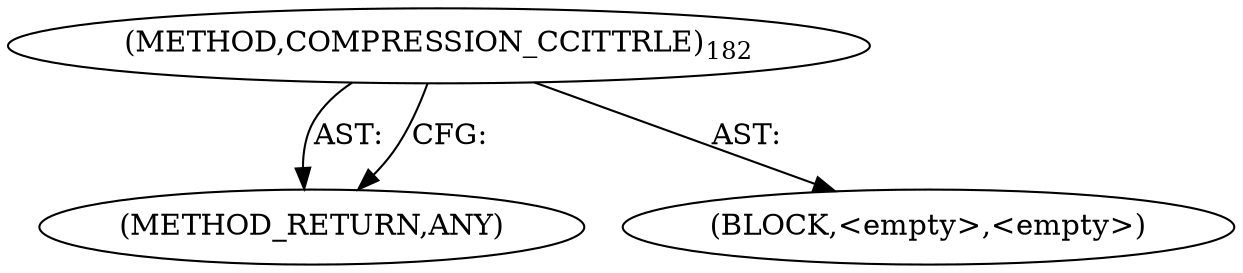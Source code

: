 digraph "COMPRESSION_CCITTRLE" {  
"100203" [label = <(METHOD,COMPRESSION_CCITTRLE)<SUB>182</SUB>> ]
"100204" [label = <(METHOD_RETURN,ANY)> ]
"100205" [label = <(BLOCK,&lt;empty&gt;,&lt;empty&gt;)> ]
  "100203" -> "100204"  [ label = "AST: "] 
  "100203" -> "100205"  [ label = "AST: "] 
  "100203" -> "100204"  [ label = "CFG: "] 
}
